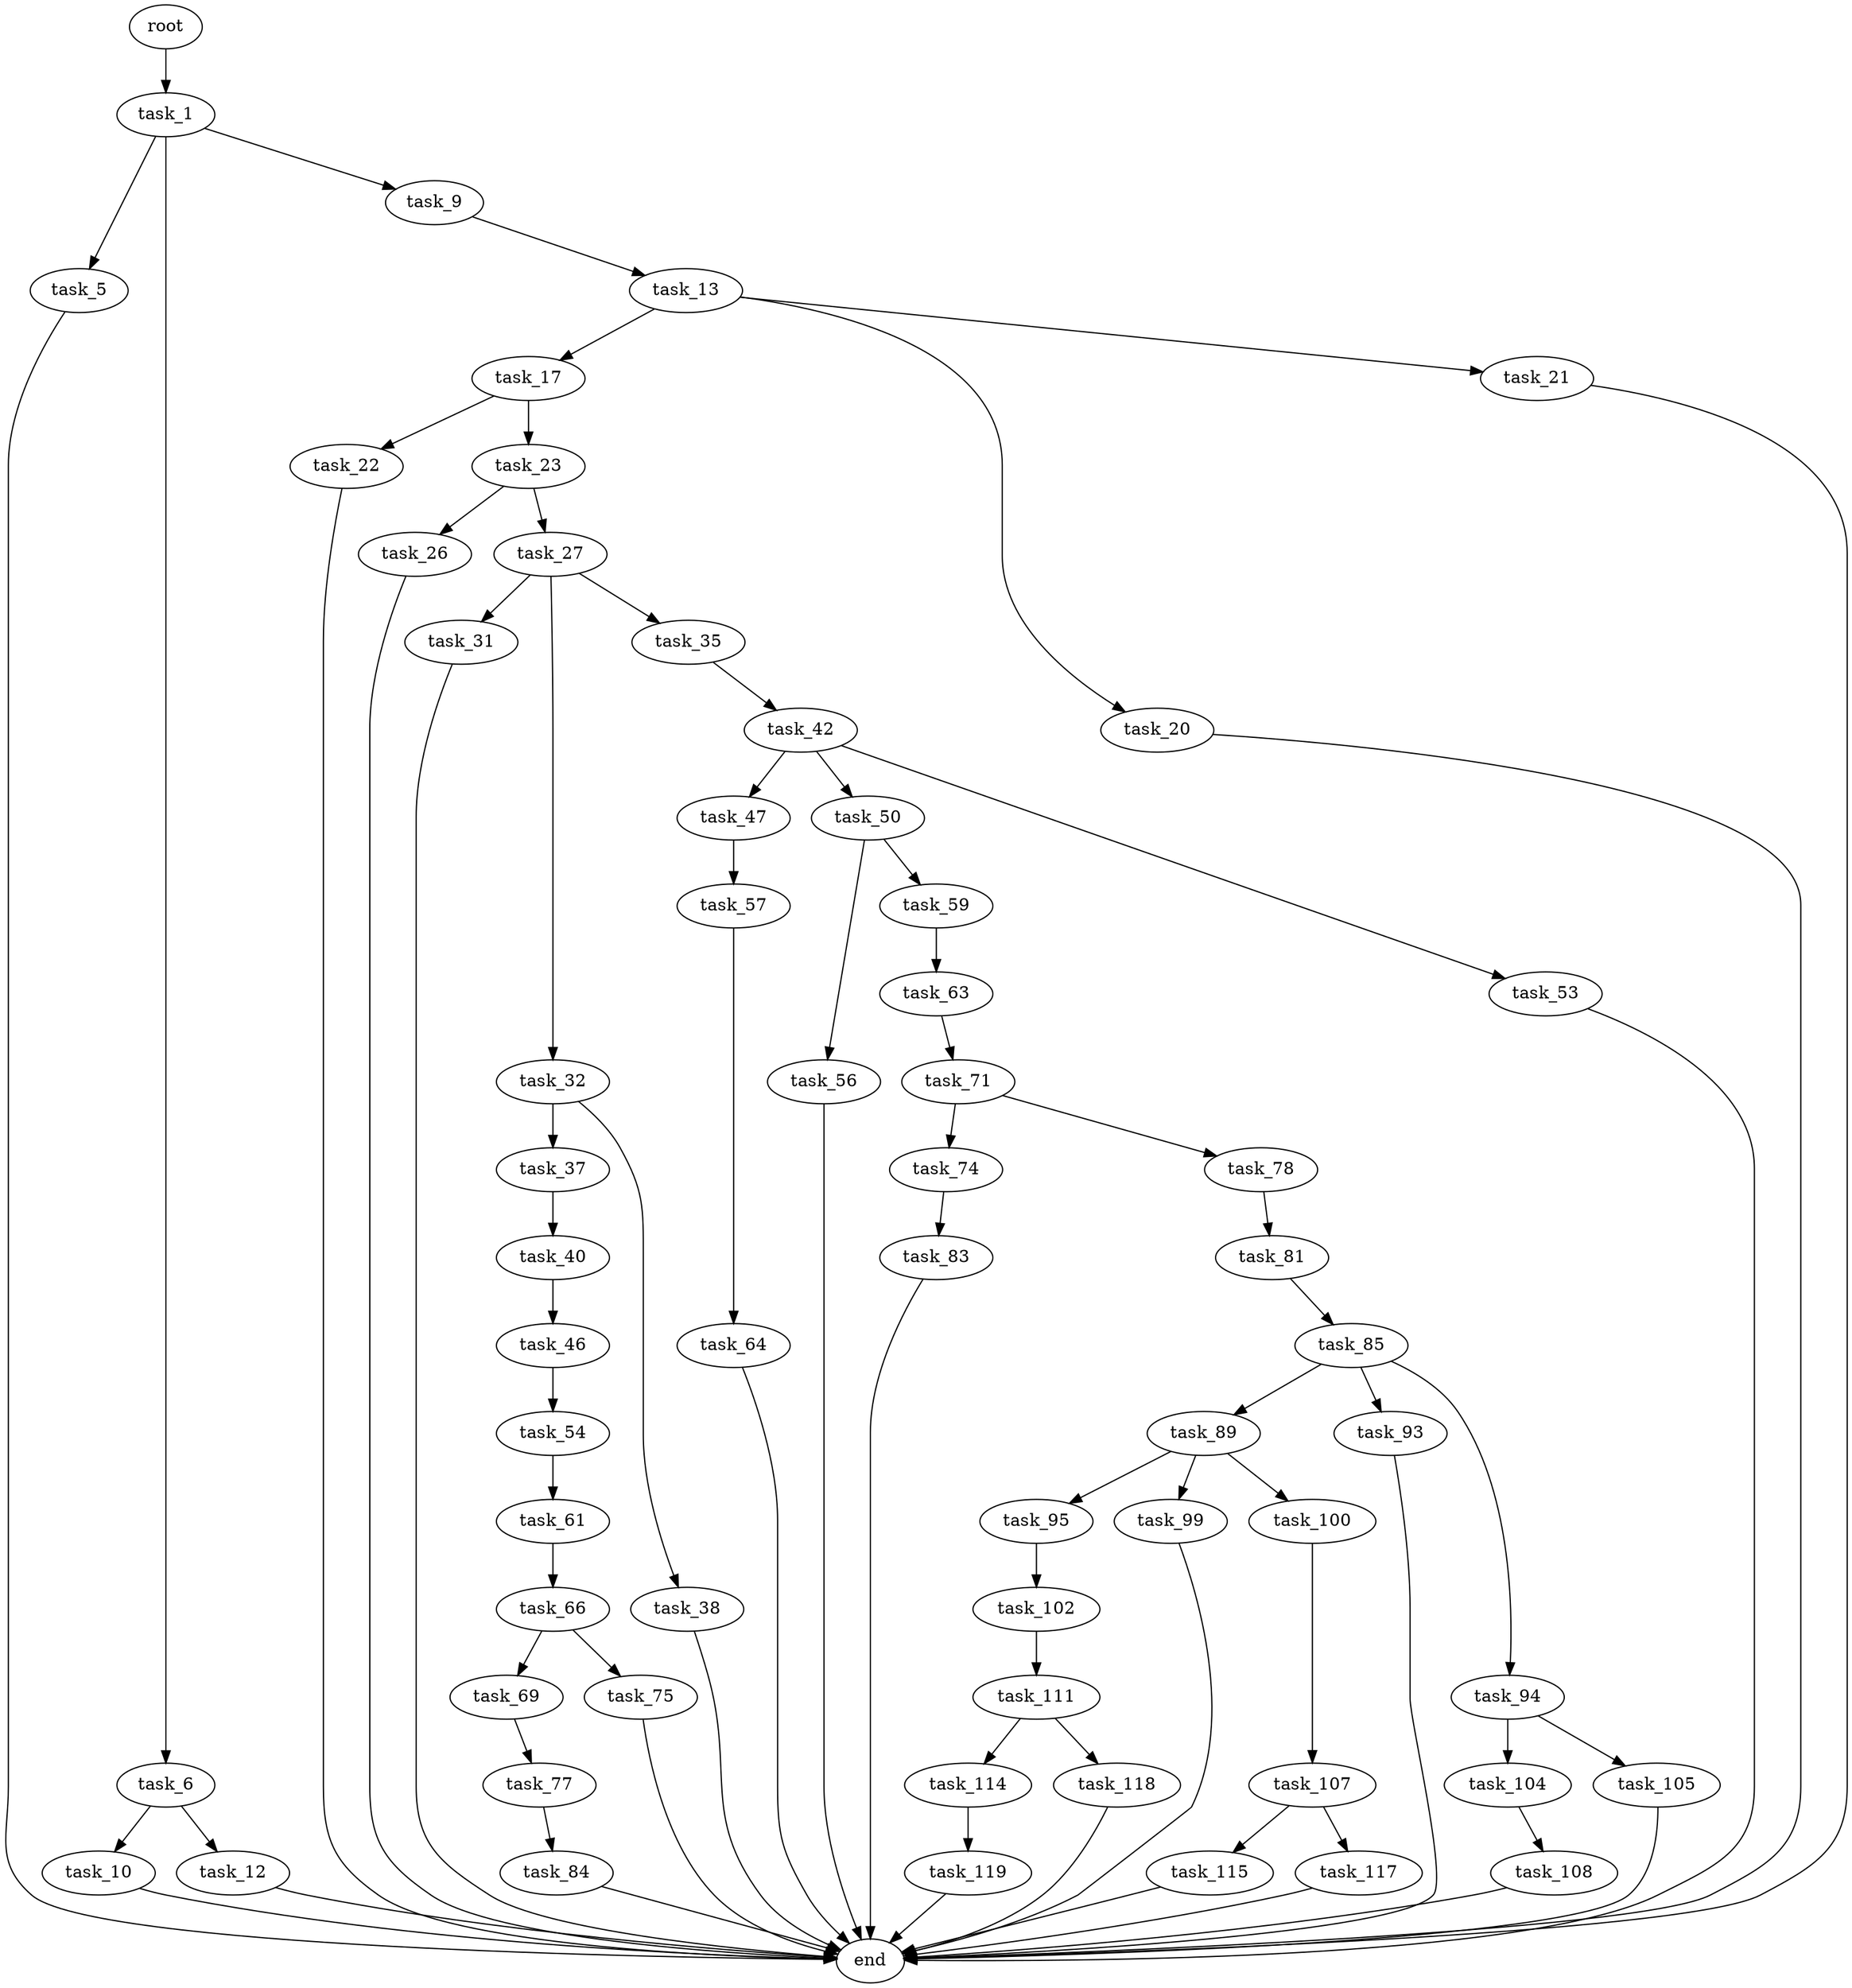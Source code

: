 digraph G {
  root [size="0.000000"];
  task_1 [size="8093072454.000000"];
  task_5 [size="605497363120.000000"];
  task_6 [size="438057557307.000000"];
  task_9 [size="245677945613.000000"];
  end [size="0.000000"];
  task_10 [size="549755813888.000000"];
  task_12 [size="185300107140.000000"];
  task_13 [size="28991029248.000000"];
  task_17 [size="427513594139.000000"];
  task_20 [size="16449224067.000000"];
  task_21 [size="1073741824000.000000"];
  task_22 [size="368293445632.000000"];
  task_23 [size="121703895835.000000"];
  task_26 [size="782757789696.000000"];
  task_27 [size="15168537495.000000"];
  task_31 [size="108258481898.000000"];
  task_32 [size="148065450417.000000"];
  task_35 [size="36120805091.000000"];
  task_37 [size="4986739444.000000"];
  task_38 [size="217406627471.000000"];
  task_42 [size="782757789696.000000"];
  task_40 [size="1073741824000.000000"];
  task_46 [size="25215151437.000000"];
  task_47 [size="236417876169.000000"];
  task_50 [size="2332703997.000000"];
  task_53 [size="68719476736.000000"];
  task_54 [size="92173850123.000000"];
  task_57 [size="57189656275.000000"];
  task_56 [size="219086605424.000000"];
  task_59 [size="8583828834.000000"];
  task_61 [size="2174494708.000000"];
  task_64 [size="22614832347.000000"];
  task_63 [size="238578179576.000000"];
  task_66 [size="134217728000.000000"];
  task_71 [size="1729566808.000000"];
  task_69 [size="68719476736.000000"];
  task_75 [size="1073741824000.000000"];
  task_77 [size="68719476736.000000"];
  task_74 [size="7008586816.000000"];
  task_78 [size="130919348472.000000"];
  task_83 [size="430132433283.000000"];
  task_84 [size="194548176672.000000"];
  task_81 [size="325634041361.000000"];
  task_85 [size="68719476736.000000"];
  task_89 [size="8589934592.000000"];
  task_93 [size="103991481154.000000"];
  task_94 [size="1073741824000.000000"];
  task_95 [size="13186715107.000000"];
  task_99 [size="10748335681.000000"];
  task_100 [size="795136132008.000000"];
  task_104 [size="28991029248.000000"];
  task_105 [size="134217728000.000000"];
  task_102 [size="1073741824000.000000"];
  task_107 [size="125048154270.000000"];
  task_111 [size="1928805968.000000"];
  task_108 [size="782757789696.000000"];
  task_115 [size="204059352192.000000"];
  task_117 [size="68719476736.000000"];
  task_114 [size="231928233984.000000"];
  task_118 [size="2102929704.000000"];
  task_119 [size="371045459980.000000"];

  root -> task_1 [size="1.000000"];
  task_1 -> task_5 [size="33554432.000000"];
  task_1 -> task_6 [size="33554432.000000"];
  task_1 -> task_9 [size="33554432.000000"];
  task_5 -> end [size="1.000000"];
  task_6 -> task_10 [size="411041792.000000"];
  task_6 -> task_12 [size="411041792.000000"];
  task_9 -> task_13 [size="411041792.000000"];
  task_10 -> end [size="1.000000"];
  task_12 -> end [size="1.000000"];
  task_13 -> task_17 [size="75497472.000000"];
  task_13 -> task_20 [size="75497472.000000"];
  task_13 -> task_21 [size="75497472.000000"];
  task_17 -> task_22 [size="411041792.000000"];
  task_17 -> task_23 [size="411041792.000000"];
  task_20 -> end [size="1.000000"];
  task_21 -> end [size="1.000000"];
  task_22 -> end [size="1.000000"];
  task_23 -> task_26 [size="411041792.000000"];
  task_23 -> task_27 [size="411041792.000000"];
  task_26 -> end [size="1.000000"];
  task_27 -> task_31 [size="411041792.000000"];
  task_27 -> task_32 [size="411041792.000000"];
  task_27 -> task_35 [size="411041792.000000"];
  task_31 -> end [size="1.000000"];
  task_32 -> task_37 [size="411041792.000000"];
  task_32 -> task_38 [size="411041792.000000"];
  task_35 -> task_42 [size="33554432.000000"];
  task_37 -> task_40 [size="134217728.000000"];
  task_38 -> end [size="1.000000"];
  task_42 -> task_47 [size="679477248.000000"];
  task_42 -> task_50 [size="679477248.000000"];
  task_42 -> task_53 [size="679477248.000000"];
  task_40 -> task_46 [size="838860800.000000"];
  task_46 -> task_54 [size="411041792.000000"];
  task_47 -> task_57 [size="679477248.000000"];
  task_50 -> task_56 [size="75497472.000000"];
  task_50 -> task_59 [size="75497472.000000"];
  task_53 -> end [size="1.000000"];
  task_54 -> task_61 [size="301989888.000000"];
  task_57 -> task_64 [size="75497472.000000"];
  task_56 -> end [size="1.000000"];
  task_59 -> task_63 [size="411041792.000000"];
  task_61 -> task_66 [size="134217728.000000"];
  task_64 -> end [size="1.000000"];
  task_63 -> task_71 [size="301989888.000000"];
  task_66 -> task_69 [size="209715200.000000"];
  task_66 -> task_75 [size="209715200.000000"];
  task_71 -> task_74 [size="33554432.000000"];
  task_71 -> task_78 [size="33554432.000000"];
  task_69 -> task_77 [size="134217728.000000"];
  task_75 -> end [size="1.000000"];
  task_77 -> task_84 [size="134217728.000000"];
  task_74 -> task_83 [size="301989888.000000"];
  task_78 -> task_81 [size="134217728.000000"];
  task_83 -> end [size="1.000000"];
  task_84 -> end [size="1.000000"];
  task_81 -> task_85 [size="209715200.000000"];
  task_85 -> task_89 [size="134217728.000000"];
  task_85 -> task_93 [size="134217728.000000"];
  task_85 -> task_94 [size="134217728.000000"];
  task_89 -> task_95 [size="33554432.000000"];
  task_89 -> task_99 [size="33554432.000000"];
  task_89 -> task_100 [size="33554432.000000"];
  task_93 -> end [size="1.000000"];
  task_94 -> task_104 [size="838860800.000000"];
  task_94 -> task_105 [size="838860800.000000"];
  task_95 -> task_102 [size="679477248.000000"];
  task_99 -> end [size="1.000000"];
  task_100 -> task_107 [size="679477248.000000"];
  task_104 -> task_108 [size="75497472.000000"];
  task_105 -> end [size="1.000000"];
  task_102 -> task_111 [size="838860800.000000"];
  task_107 -> task_115 [size="209715200.000000"];
  task_107 -> task_117 [size="209715200.000000"];
  task_111 -> task_114 [size="33554432.000000"];
  task_111 -> task_118 [size="33554432.000000"];
  task_108 -> end [size="1.000000"];
  task_115 -> end [size="1.000000"];
  task_117 -> end [size="1.000000"];
  task_114 -> task_119 [size="301989888.000000"];
  task_118 -> end [size="1.000000"];
  task_119 -> end [size="1.000000"];
}
